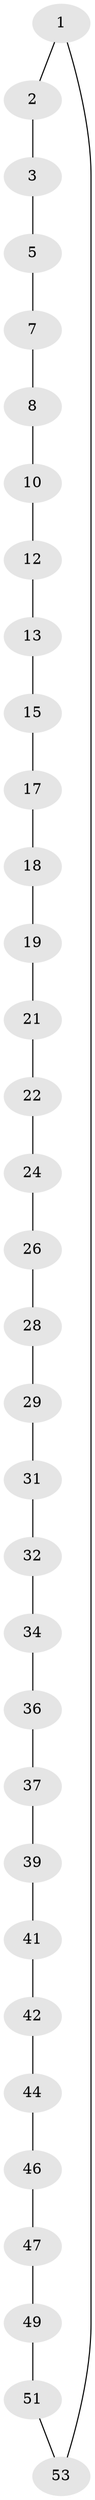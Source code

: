 // Generated by graph-tools (version 1.1) at 2025/52/02/27/25 19:52:24]
// undirected, 33 vertices, 33 edges
graph export_dot {
graph [start="1"]
  node [color=gray90,style=filled];
  1 [super="+55"];
  2;
  3 [super="+4"];
  5 [super="+6"];
  7;
  8 [super="+9"];
  10 [super="+11"];
  12;
  13 [super="+14"];
  15 [super="+16"];
  17;
  18;
  19 [super="+20"];
  21;
  22 [super="+23"];
  24 [super="+25"];
  26 [super="+27"];
  28;
  29 [super="+30"];
  31;
  32 [super="+33"];
  34 [super="+35"];
  36;
  37 [super="+38"];
  39 [super="+40"];
  41;
  42 [super="+43"];
  44 [super="+45"];
  46;
  47 [super="+48"];
  49 [super="+50"];
  51 [super="+52"];
  53 [super="+54"];
  1 -- 2;
  1 -- 53;
  2 -- 3;
  3 -- 5;
  5 -- 7;
  7 -- 8;
  8 -- 10;
  10 -- 12;
  12 -- 13;
  13 -- 15;
  15 -- 17;
  17 -- 18;
  18 -- 19;
  19 -- 21;
  21 -- 22;
  22 -- 24;
  24 -- 26;
  26 -- 28;
  28 -- 29;
  29 -- 31;
  31 -- 32;
  32 -- 34;
  34 -- 36;
  36 -- 37;
  37 -- 39;
  39 -- 41;
  41 -- 42;
  42 -- 44;
  44 -- 46;
  46 -- 47;
  47 -- 49;
  49 -- 51;
  51 -- 53;
}
